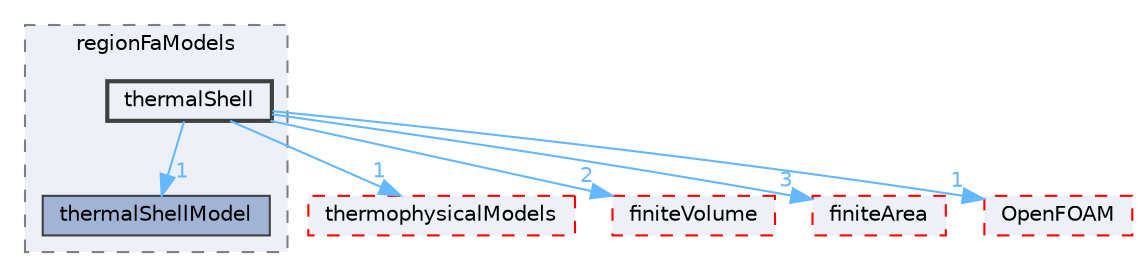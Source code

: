 digraph "src/regionFaModels/thermalShell"
{
 // LATEX_PDF_SIZE
  bgcolor="transparent";
  edge [fontname=Helvetica,fontsize=10,labelfontname=Helvetica,labelfontsize=10];
  node [fontname=Helvetica,fontsize=10,shape=box,height=0.2,width=0.4];
  compound=true
  subgraph clusterdir_256e80909904544129a5af4b82e274ea {
    graph [ bgcolor="#edf0f7", pencolor="grey50", label="regionFaModels", fontname=Helvetica,fontsize=10 style="filled,dashed", URL="dir_256e80909904544129a5af4b82e274ea.html",tooltip=""]
  dir_b31b8c731f8ce7f67fdbf0277be53e50 [label="thermalShellModel", fillcolor="#a2b4d6", color="grey25", style="filled", URL="dir_b31b8c731f8ce7f67fdbf0277be53e50.html",tooltip=""];
  dir_db08c1f1e160d70597c40a1897f1da58 [label="thermalShell", fillcolor="#edf0f7", color="grey25", style="filled,bold", URL="dir_db08c1f1e160d70597c40a1897f1da58.html",tooltip=""];
  }
  dir_2778d089ec5c4f66810b11f753867003 [label="thermophysicalModels", fillcolor="#edf0f7", color="red", style="filled,dashed", URL="dir_2778d089ec5c4f66810b11f753867003.html",tooltip=""];
  dir_9bd15774b555cf7259a6fa18f99fe99b [label="finiteVolume", fillcolor="#edf0f7", color="red", style="filled,dashed", URL="dir_9bd15774b555cf7259a6fa18f99fe99b.html",tooltip=""];
  dir_b69a9eadfe761c231b266ce918b218a5 [label="finiteArea", fillcolor="#edf0f7", color="red", style="filled,dashed", URL="dir_b69a9eadfe761c231b266ce918b218a5.html",tooltip=""];
  dir_c5473ff19b20e6ec4dfe5c310b3778a8 [label="OpenFOAM", fillcolor="#edf0f7", color="red", style="filled,dashed", URL="dir_c5473ff19b20e6ec4dfe5c310b3778a8.html",tooltip=""];
  dir_db08c1f1e160d70597c40a1897f1da58->dir_2778d089ec5c4f66810b11f753867003 [headlabel="1", labeldistance=1.5 headhref="dir_004000_004022.html" href="dir_004000_004022.html" color="steelblue1" fontcolor="steelblue1"];
  dir_db08c1f1e160d70597c40a1897f1da58->dir_9bd15774b555cf7259a6fa18f99fe99b [headlabel="2", labeldistance=1.5 headhref="dir_004000_001387.html" href="dir_004000_001387.html" color="steelblue1" fontcolor="steelblue1"];
  dir_db08c1f1e160d70597c40a1897f1da58->dir_b31b8c731f8ce7f67fdbf0277be53e50 [headlabel="1", labeldistance=1.5 headhref="dir_004000_004001.html" href="dir_004000_004001.html" color="steelblue1" fontcolor="steelblue1"];
  dir_db08c1f1e160d70597c40a1897f1da58->dir_b69a9eadfe761c231b266ce918b218a5 [headlabel="3", labeldistance=1.5 headhref="dir_004000_001385.html" href="dir_004000_001385.html" color="steelblue1" fontcolor="steelblue1"];
  dir_db08c1f1e160d70597c40a1897f1da58->dir_c5473ff19b20e6ec4dfe5c310b3778a8 [headlabel="1", labeldistance=1.5 headhref="dir_004000_002695.html" href="dir_004000_002695.html" color="steelblue1" fontcolor="steelblue1"];
}
